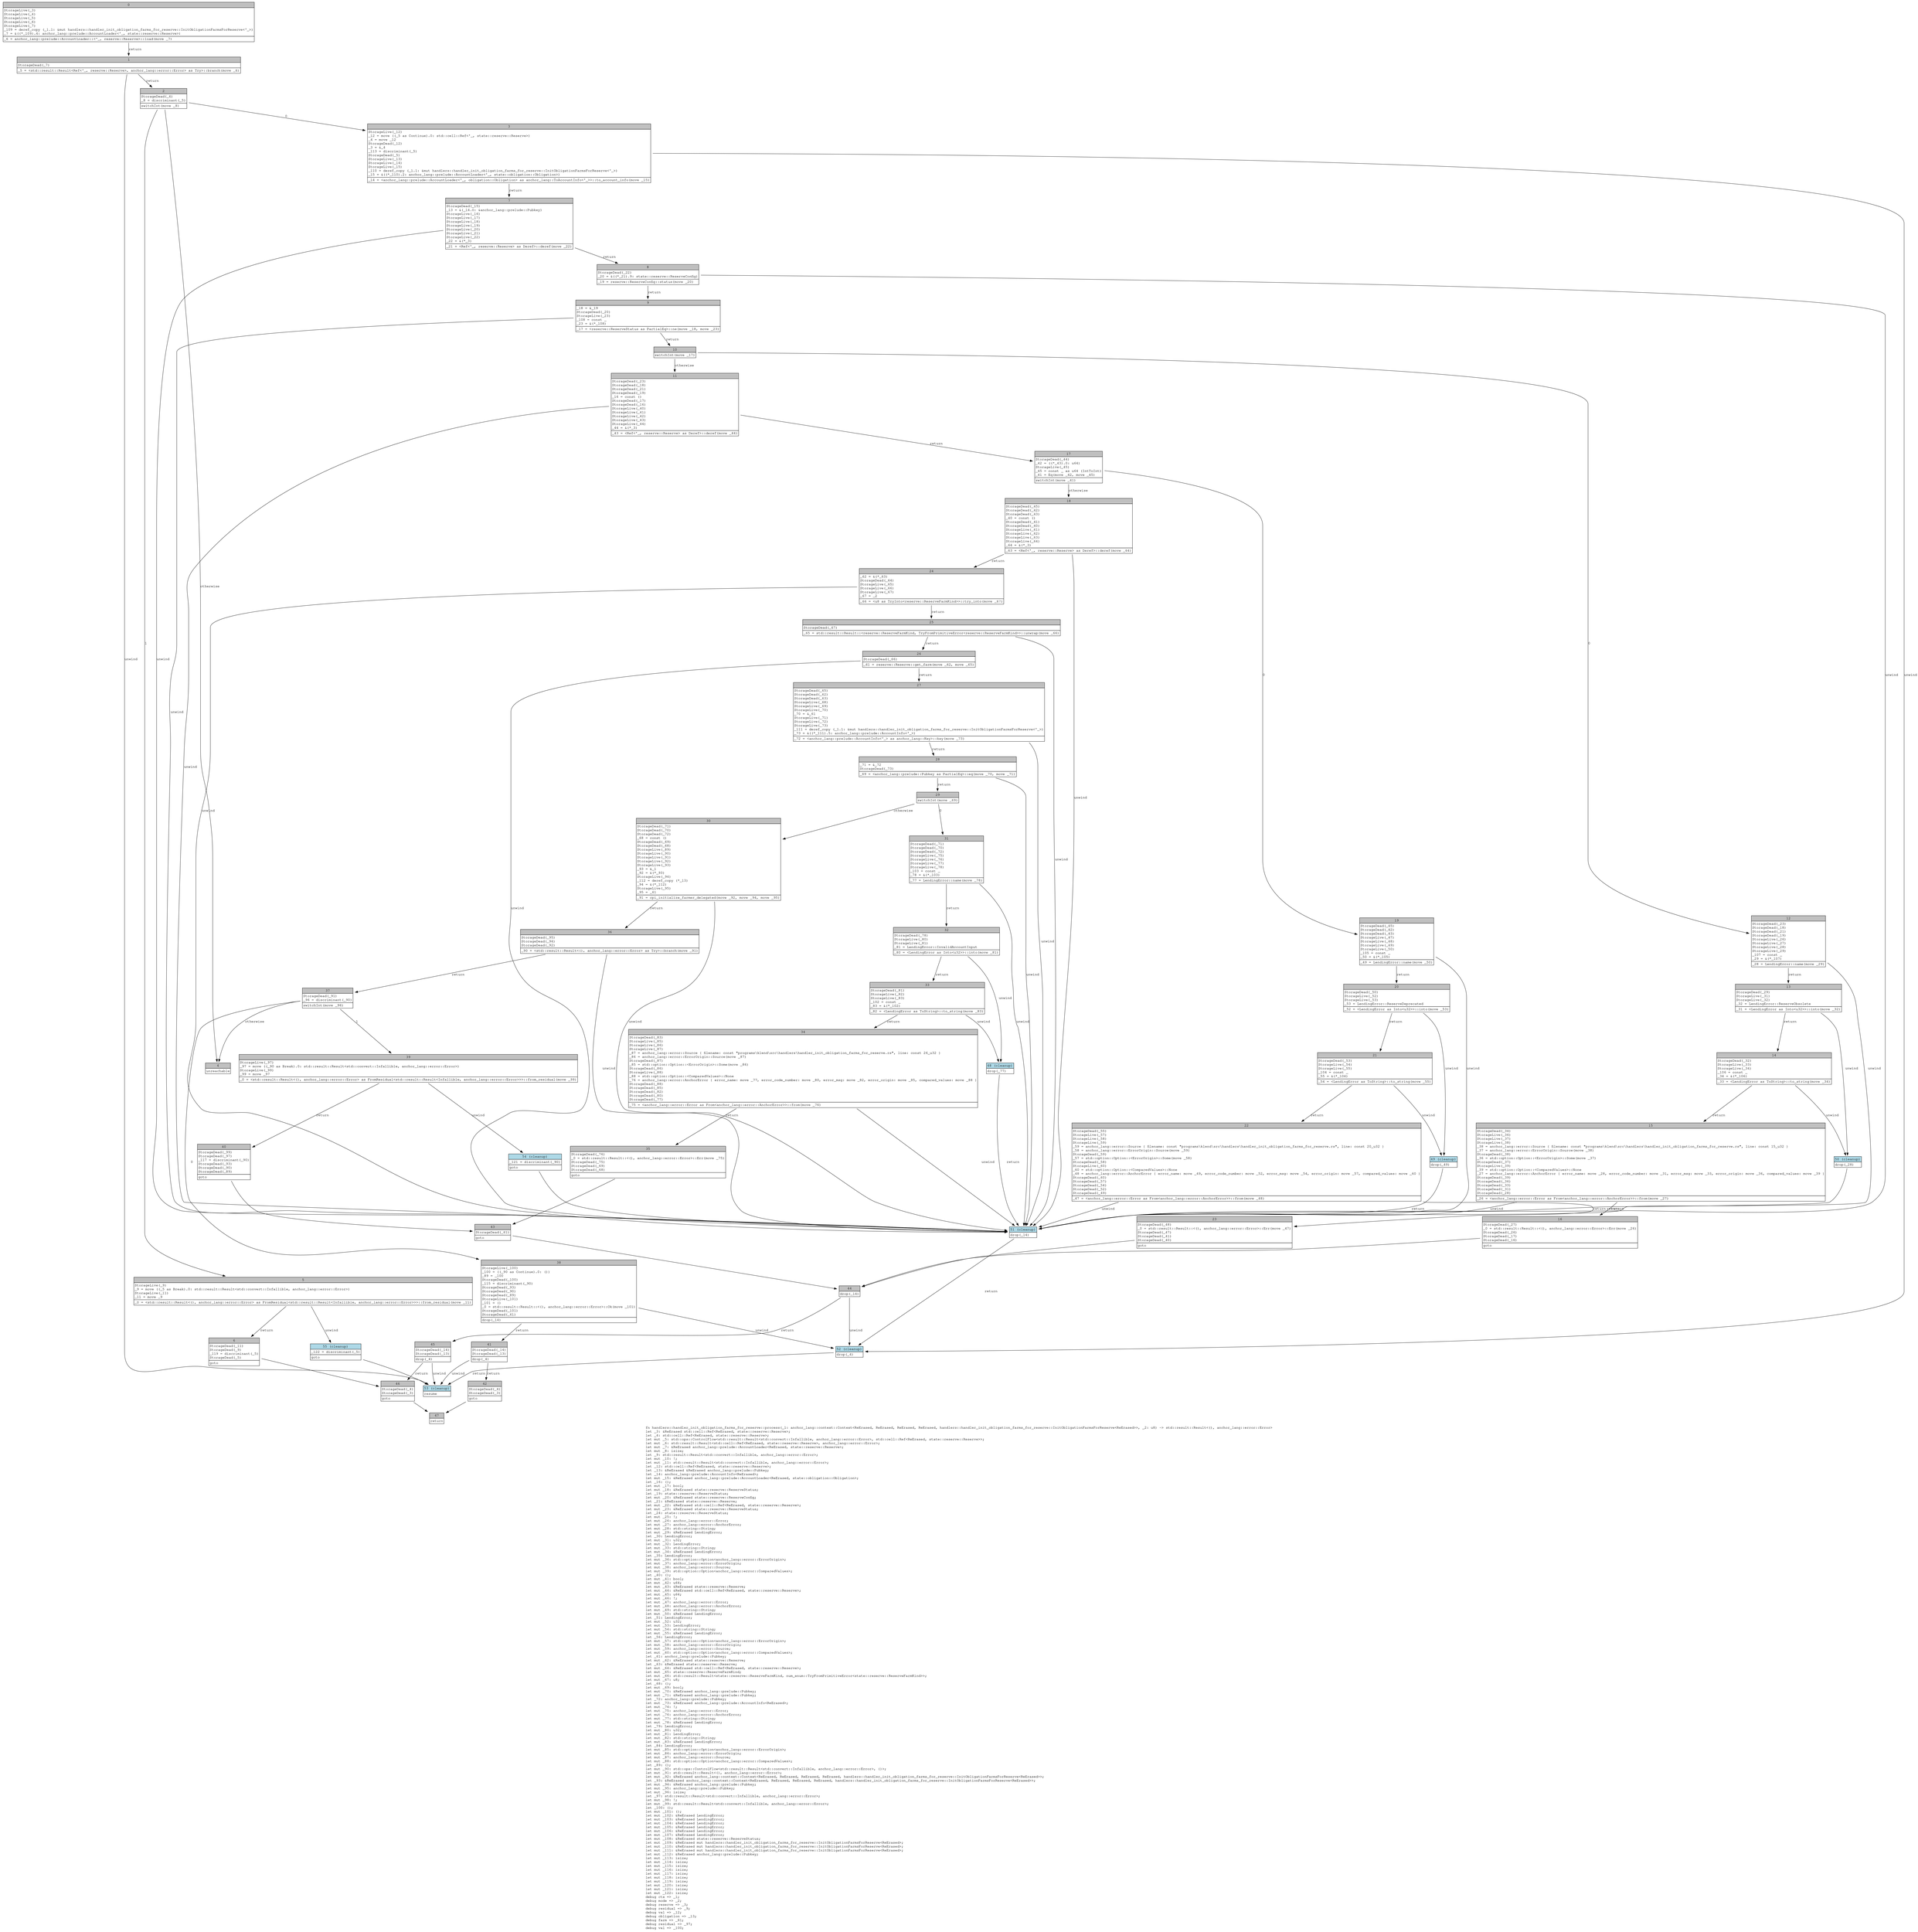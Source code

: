 digraph Mir_0_304 {
    graph [fontname="Courier, monospace"];
    node [fontname="Courier, monospace"];
    edge [fontname="Courier, monospace"];
    label=<fn handlers::handler_init_obligation_farms_for_reserve::process(_1: anchor_lang::context::Context&lt;ReErased, ReErased, ReErased, ReErased, handlers::handler_init_obligation_farms_for_reserve::InitObligationFarmsForReserve&lt;ReErased&gt;&gt;, _2: u8) -&gt; std::result::Result&lt;(), anchor_lang::error::Error&gt;<br align="left"/>let _3: &amp;ReErased std::cell::Ref&lt;ReErased, state::reserve::Reserve&gt;;<br align="left"/>let _4: std::cell::Ref&lt;ReErased, state::reserve::Reserve&gt;;<br align="left"/>let mut _5: std::ops::ControlFlow&lt;std::result::Result&lt;std::convert::Infallible, anchor_lang::error::Error&gt;, std::cell::Ref&lt;ReErased, state::reserve::Reserve&gt;&gt;;<br align="left"/>let mut _6: std::result::Result&lt;std::cell::Ref&lt;ReErased, state::reserve::Reserve&gt;, anchor_lang::error::Error&gt;;<br align="left"/>let mut _7: &amp;ReErased anchor_lang::prelude::AccountLoader&lt;ReErased, state::reserve::Reserve&gt;;<br align="left"/>let mut _8: isize;<br align="left"/>let _9: std::result::Result&lt;std::convert::Infallible, anchor_lang::error::Error&gt;;<br align="left"/>let mut _10: !;<br align="left"/>let mut _11: std::result::Result&lt;std::convert::Infallible, anchor_lang::error::Error&gt;;<br align="left"/>let _12: std::cell::Ref&lt;ReErased, state::reserve::Reserve&gt;;<br align="left"/>let _13: &amp;ReErased &amp;ReErased anchor_lang::prelude::Pubkey;<br align="left"/>let _14: anchor_lang::prelude::AccountInfo&lt;ReErased&gt;;<br align="left"/>let mut _15: &amp;ReErased anchor_lang::prelude::AccountLoader&lt;ReErased, state::obligation::Obligation&gt;;<br align="left"/>let _16: ();<br align="left"/>let mut _17: bool;<br align="left"/>let mut _18: &amp;ReErased state::reserve::ReserveStatus;<br align="left"/>let _19: state::reserve::ReserveStatus;<br align="left"/>let mut _20: &amp;ReErased state::reserve::ReserveConfig;<br align="left"/>let _21: &amp;ReErased state::reserve::Reserve;<br align="left"/>let mut _22: &amp;ReErased std::cell::Ref&lt;ReErased, state::reserve::Reserve&gt;;<br align="left"/>let mut _23: &amp;ReErased state::reserve::ReserveStatus;<br align="left"/>let _24: state::reserve::ReserveStatus;<br align="left"/>let mut _25: !;<br align="left"/>let mut _26: anchor_lang::error::Error;<br align="left"/>let mut _27: anchor_lang::error::AnchorError;<br align="left"/>let mut _28: std::string::String;<br align="left"/>let mut _29: &amp;ReErased LendingError;<br align="left"/>let _30: LendingError;<br align="left"/>let mut _31: u32;<br align="left"/>let mut _32: LendingError;<br align="left"/>let mut _33: std::string::String;<br align="left"/>let mut _34: &amp;ReErased LendingError;<br align="left"/>let _35: LendingError;<br align="left"/>let mut _36: std::option::Option&lt;anchor_lang::error::ErrorOrigin&gt;;<br align="left"/>let mut _37: anchor_lang::error::ErrorOrigin;<br align="left"/>let mut _38: anchor_lang::error::Source;<br align="left"/>let mut _39: std::option::Option&lt;anchor_lang::error::ComparedValues&gt;;<br align="left"/>let _40: ();<br align="left"/>let mut _41: bool;<br align="left"/>let mut _42: u64;<br align="left"/>let mut _43: &amp;ReErased state::reserve::Reserve;<br align="left"/>let mut _44: &amp;ReErased std::cell::Ref&lt;ReErased, state::reserve::Reserve&gt;;<br align="left"/>let mut _45: u64;<br align="left"/>let mut _46: !;<br align="left"/>let mut _47: anchor_lang::error::Error;<br align="left"/>let mut _48: anchor_lang::error::AnchorError;<br align="left"/>let mut _49: std::string::String;<br align="left"/>let mut _50: &amp;ReErased LendingError;<br align="left"/>let _51: LendingError;<br align="left"/>let mut _52: u32;<br align="left"/>let mut _53: LendingError;<br align="left"/>let mut _54: std::string::String;<br align="left"/>let mut _55: &amp;ReErased LendingError;<br align="left"/>let _56: LendingError;<br align="left"/>let mut _57: std::option::Option&lt;anchor_lang::error::ErrorOrigin&gt;;<br align="left"/>let mut _58: anchor_lang::error::ErrorOrigin;<br align="left"/>let mut _59: anchor_lang::error::Source;<br align="left"/>let mut _60: std::option::Option&lt;anchor_lang::error::ComparedValues&gt;;<br align="left"/>let _61: anchor_lang::prelude::Pubkey;<br align="left"/>let mut _62: &amp;ReErased state::reserve::Reserve;<br align="left"/>let _63: &amp;ReErased state::reserve::Reserve;<br align="left"/>let mut _64: &amp;ReErased std::cell::Ref&lt;ReErased, state::reserve::Reserve&gt;;<br align="left"/>let mut _65: state::reserve::ReserveFarmKind;<br align="left"/>let mut _66: std::result::Result&lt;state::reserve::ReserveFarmKind, num_enum::TryFromPrimitiveError&lt;state::reserve::ReserveFarmKind&gt;&gt;;<br align="left"/>let mut _67: u8;<br align="left"/>let _68: ();<br align="left"/>let mut _69: bool;<br align="left"/>let mut _70: &amp;ReErased anchor_lang::prelude::Pubkey;<br align="left"/>let mut _71: &amp;ReErased anchor_lang::prelude::Pubkey;<br align="left"/>let _72: anchor_lang::prelude::Pubkey;<br align="left"/>let mut _73: &amp;ReErased anchor_lang::prelude::AccountInfo&lt;ReErased&gt;;<br align="left"/>let mut _74: !;<br align="left"/>let mut _75: anchor_lang::error::Error;<br align="left"/>let mut _76: anchor_lang::error::AnchorError;<br align="left"/>let mut _77: std::string::String;<br align="left"/>let mut _78: &amp;ReErased LendingError;<br align="left"/>let _79: LendingError;<br align="left"/>let mut _80: u32;<br align="left"/>let mut _81: LendingError;<br align="left"/>let mut _82: std::string::String;<br align="left"/>let mut _83: &amp;ReErased LendingError;<br align="left"/>let _84: LendingError;<br align="left"/>let mut _85: std::option::Option&lt;anchor_lang::error::ErrorOrigin&gt;;<br align="left"/>let mut _86: anchor_lang::error::ErrorOrigin;<br align="left"/>let mut _87: anchor_lang::error::Source;<br align="left"/>let mut _88: std::option::Option&lt;anchor_lang::error::ComparedValues&gt;;<br align="left"/>let _89: ();<br align="left"/>let mut _90: std::ops::ControlFlow&lt;std::result::Result&lt;std::convert::Infallible, anchor_lang::error::Error&gt;, ()&gt;;<br align="left"/>let mut _91: std::result::Result&lt;(), anchor_lang::error::Error&gt;;<br align="left"/>let mut _92: &amp;ReErased anchor_lang::context::Context&lt;ReErased, ReErased, ReErased, ReErased, handlers::handler_init_obligation_farms_for_reserve::InitObligationFarmsForReserve&lt;ReErased&gt;&gt;;<br align="left"/>let _93: &amp;ReErased anchor_lang::context::Context&lt;ReErased, ReErased, ReErased, ReErased, handlers::handler_init_obligation_farms_for_reserve::InitObligationFarmsForReserve&lt;ReErased&gt;&gt;;<br align="left"/>let mut _94: &amp;ReErased anchor_lang::prelude::Pubkey;<br align="left"/>let mut _95: anchor_lang::prelude::Pubkey;<br align="left"/>let mut _96: isize;<br align="left"/>let _97: std::result::Result&lt;std::convert::Infallible, anchor_lang::error::Error&gt;;<br align="left"/>let mut _98: !;<br align="left"/>let mut _99: std::result::Result&lt;std::convert::Infallible, anchor_lang::error::Error&gt;;<br align="left"/>let _100: ();<br align="left"/>let mut _101: ();<br align="left"/>let mut _102: &amp;ReErased LendingError;<br align="left"/>let mut _103: &amp;ReErased LendingError;<br align="left"/>let mut _104: &amp;ReErased LendingError;<br align="left"/>let mut _105: &amp;ReErased LendingError;<br align="left"/>let mut _106: &amp;ReErased LendingError;<br align="left"/>let mut _107: &amp;ReErased LendingError;<br align="left"/>let mut _108: &amp;ReErased state::reserve::ReserveStatus;<br align="left"/>let mut _109: &amp;ReErased mut handlers::handler_init_obligation_farms_for_reserve::InitObligationFarmsForReserve&lt;ReErased&gt;;<br align="left"/>let mut _110: &amp;ReErased mut handlers::handler_init_obligation_farms_for_reserve::InitObligationFarmsForReserve&lt;ReErased&gt;;<br align="left"/>let mut _111: &amp;ReErased mut handlers::handler_init_obligation_farms_for_reserve::InitObligationFarmsForReserve&lt;ReErased&gt;;<br align="left"/>let mut _112: &amp;ReErased anchor_lang::prelude::Pubkey;<br align="left"/>let mut _113: isize;<br align="left"/>let mut _114: isize;<br align="left"/>let mut _115: isize;<br align="left"/>let mut _116: isize;<br align="left"/>let mut _117: isize;<br align="left"/>let mut _118: isize;<br align="left"/>let mut _119: isize;<br align="left"/>let mut _120: isize;<br align="left"/>let mut _121: isize;<br align="left"/>let mut _122: isize;<br align="left"/>debug ctx =&gt; _1;<br align="left"/>debug mode =&gt; _2;<br align="left"/>debug reserve =&gt; _3;<br align="left"/>debug residual =&gt; _9;<br align="left"/>debug val =&gt; _12;<br align="left"/>debug obligation =&gt; _13;<br align="left"/>debug farm =&gt; _61;<br align="left"/>debug residual =&gt; _97;<br align="left"/>debug val =&gt; _100;<br align="left"/>>;
    bb0__0_304 [shape="none", label=<<table border="0" cellborder="1" cellspacing="0"><tr><td bgcolor="gray" align="center" colspan="1">0</td></tr><tr><td align="left" balign="left">StorageLive(_3)<br/>StorageLive(_4)<br/>StorageLive(_5)<br/>StorageLive(_6)<br/>StorageLive(_7)<br/>_109 = deref_copy (_1.1: &amp;mut handlers::handler_init_obligation_farms_for_reserve::InitObligationFarmsForReserve&lt;'_&gt;)<br/>_7 = &amp;((*_109).4: anchor_lang::prelude::AccountLoader&lt;'_, state::reserve::Reserve&gt;)<br/></td></tr><tr><td align="left">_6 = anchor_lang::prelude::AccountLoader::&lt;'_, reserve::Reserve&gt;::load(move _7)</td></tr></table>>];
    bb1__0_304 [shape="none", label=<<table border="0" cellborder="1" cellspacing="0"><tr><td bgcolor="gray" align="center" colspan="1">1</td></tr><tr><td align="left" balign="left">StorageDead(_7)<br/></td></tr><tr><td align="left">_5 = &lt;std::result::Result&lt;Ref&lt;'_, reserve::Reserve&gt;, anchor_lang::error::Error&gt; as Try&gt;::branch(move _6)</td></tr></table>>];
    bb2__0_304 [shape="none", label=<<table border="0" cellborder="1" cellspacing="0"><tr><td bgcolor="gray" align="center" colspan="1">2</td></tr><tr><td align="left" balign="left">StorageDead(_6)<br/>_8 = discriminant(_5)<br/></td></tr><tr><td align="left">switchInt(move _8)</td></tr></table>>];
    bb3__0_304 [shape="none", label=<<table border="0" cellborder="1" cellspacing="0"><tr><td bgcolor="gray" align="center" colspan="1">3</td></tr><tr><td align="left" balign="left">StorageLive(_12)<br/>_12 = move ((_5 as Continue).0: std::cell::Ref&lt;'_, state::reserve::Reserve&gt;)<br/>_4 = move _12<br/>StorageDead(_12)<br/>_3 = &amp;_4<br/>_113 = discriminant(_5)<br/>StorageDead(_5)<br/>StorageLive(_13)<br/>StorageLive(_14)<br/>StorageLive(_15)<br/>_110 = deref_copy (_1.1: &amp;mut handlers::handler_init_obligation_farms_for_reserve::InitObligationFarmsForReserve&lt;'_&gt;)<br/>_15 = &amp;((*_110).2: anchor_lang::prelude::AccountLoader&lt;'_, state::obligation::Obligation&gt;)<br/></td></tr><tr><td align="left">_14 = &lt;anchor_lang::prelude::AccountLoader&lt;'_, obligation::Obligation&gt; as anchor_lang::ToAccountInfo&lt;'_&gt;&gt;::to_account_info(move _15)</td></tr></table>>];
    bb4__0_304 [shape="none", label=<<table border="0" cellborder="1" cellspacing="0"><tr><td bgcolor="gray" align="center" colspan="1">4</td></tr><tr><td align="left">unreachable</td></tr></table>>];
    bb5__0_304 [shape="none", label=<<table border="0" cellborder="1" cellspacing="0"><tr><td bgcolor="gray" align="center" colspan="1">5</td></tr><tr><td align="left" balign="left">StorageLive(_9)<br/>_9 = move ((_5 as Break).0: std::result::Result&lt;std::convert::Infallible, anchor_lang::error::Error&gt;)<br/>StorageLive(_11)<br/>_11 = move _9<br/></td></tr><tr><td align="left">_0 = &lt;std::result::Result&lt;(), anchor_lang::error::Error&gt; as FromResidual&lt;std::result::Result&lt;Infallible, anchor_lang::error::Error&gt;&gt;&gt;::from_residual(move _11)</td></tr></table>>];
    bb6__0_304 [shape="none", label=<<table border="0" cellborder="1" cellspacing="0"><tr><td bgcolor="gray" align="center" colspan="1">6</td></tr><tr><td align="left" balign="left">StorageDead(_11)<br/>StorageDead(_9)<br/>_119 = discriminant(_5)<br/>StorageDead(_5)<br/></td></tr><tr><td align="left">goto</td></tr></table>>];
    bb7__0_304 [shape="none", label=<<table border="0" cellborder="1" cellspacing="0"><tr><td bgcolor="gray" align="center" colspan="1">7</td></tr><tr><td align="left" balign="left">StorageDead(_15)<br/>_13 = &amp;(_14.0: &amp;anchor_lang::prelude::Pubkey)<br/>StorageLive(_16)<br/>StorageLive(_17)<br/>StorageLive(_18)<br/>StorageLive(_19)<br/>StorageLive(_20)<br/>StorageLive(_21)<br/>StorageLive(_22)<br/>_22 = &amp;(*_3)<br/></td></tr><tr><td align="left">_21 = &lt;Ref&lt;'_, reserve::Reserve&gt; as Deref&gt;::deref(move _22)</td></tr></table>>];
    bb8__0_304 [shape="none", label=<<table border="0" cellborder="1" cellspacing="0"><tr><td bgcolor="gray" align="center" colspan="1">8</td></tr><tr><td align="left" balign="left">StorageDead(_22)<br/>_20 = &amp;((*_21).9: state::reserve::ReserveConfig)<br/></td></tr><tr><td align="left">_19 = reserve::ReserveConfig::status(move _20)</td></tr></table>>];
    bb9__0_304 [shape="none", label=<<table border="0" cellborder="1" cellspacing="0"><tr><td bgcolor="gray" align="center" colspan="1">9</td></tr><tr><td align="left" balign="left">_18 = &amp;_19<br/>StorageDead(_20)<br/>StorageLive(_23)<br/>_108 = const _<br/>_23 = &amp;(*_108)<br/></td></tr><tr><td align="left">_17 = &lt;reserve::ReserveStatus as PartialEq&gt;::ne(move _18, move _23)</td></tr></table>>];
    bb10__0_304 [shape="none", label=<<table border="0" cellborder="1" cellspacing="0"><tr><td bgcolor="gray" align="center" colspan="1">10</td></tr><tr><td align="left">switchInt(move _17)</td></tr></table>>];
    bb11__0_304 [shape="none", label=<<table border="0" cellborder="1" cellspacing="0"><tr><td bgcolor="gray" align="center" colspan="1">11</td></tr><tr><td align="left" balign="left">StorageDead(_23)<br/>StorageDead(_18)<br/>StorageDead(_21)<br/>StorageDead(_19)<br/>_16 = const ()<br/>StorageDead(_17)<br/>StorageDead(_16)<br/>StorageLive(_40)<br/>StorageLive(_41)<br/>StorageLive(_42)<br/>StorageLive(_43)<br/>StorageLive(_44)<br/>_44 = &amp;(*_3)<br/></td></tr><tr><td align="left">_43 = &lt;Ref&lt;'_, reserve::Reserve&gt; as Deref&gt;::deref(move _44)</td></tr></table>>];
    bb12__0_304 [shape="none", label=<<table border="0" cellborder="1" cellspacing="0"><tr><td bgcolor="gray" align="center" colspan="1">12</td></tr><tr><td align="left" balign="left">StorageDead(_23)<br/>StorageDead(_18)<br/>StorageDead(_21)<br/>StorageDead(_19)<br/>StorageLive(_26)<br/>StorageLive(_27)<br/>StorageLive(_28)<br/>StorageLive(_29)<br/>_107 = const _<br/>_29 = &amp;(*_107)<br/></td></tr><tr><td align="left">_28 = LendingError::name(move _29)</td></tr></table>>];
    bb13__0_304 [shape="none", label=<<table border="0" cellborder="1" cellspacing="0"><tr><td bgcolor="gray" align="center" colspan="1">13</td></tr><tr><td align="left" balign="left">StorageDead(_29)<br/>StorageLive(_31)<br/>StorageLive(_32)<br/>_32 = LendingError::ReserveObsolete<br/></td></tr><tr><td align="left">_31 = &lt;LendingError as Into&lt;u32&gt;&gt;::into(move _32)</td></tr></table>>];
    bb14__0_304 [shape="none", label=<<table border="0" cellborder="1" cellspacing="0"><tr><td bgcolor="gray" align="center" colspan="1">14</td></tr><tr><td align="left" balign="left">StorageDead(_32)<br/>StorageLive(_33)<br/>StorageLive(_34)<br/>_106 = const _<br/>_34 = &amp;(*_106)<br/></td></tr><tr><td align="left">_33 = &lt;LendingError as ToString&gt;::to_string(move _34)</td></tr></table>>];
    bb15__0_304 [shape="none", label=<<table border="0" cellborder="1" cellspacing="0"><tr><td bgcolor="gray" align="center" colspan="1">15</td></tr><tr><td align="left" balign="left">StorageDead(_34)<br/>StorageLive(_36)<br/>StorageLive(_37)<br/>StorageLive(_38)<br/>_38 = anchor_lang::error::Source { filename: const &quot;programs\\klend\\src\\handlers\\handler_init_obligation_farms_for_reserve.rs&quot;, line: const 15_u32 }<br/>_37 = anchor_lang::error::ErrorOrigin::Source(move _38)<br/>StorageDead(_38)<br/>_36 = std::option::Option::&lt;ErrorOrigin&gt;::Some(move _37)<br/>StorageDead(_37)<br/>StorageLive(_39)<br/>_39 = std::option::Option::&lt;ComparedValues&gt;::None<br/>_27 = anchor_lang::error::AnchorError { error_name: move _28, error_code_number: move _31, error_msg: move _33, error_origin: move _36, compared_values: move _39 }<br/>StorageDead(_39)<br/>StorageDead(_36)<br/>StorageDead(_33)<br/>StorageDead(_31)<br/>StorageDead(_28)<br/></td></tr><tr><td align="left">_26 = &lt;anchor_lang::error::Error as From&lt;anchor_lang::error::AnchorError&gt;&gt;::from(move _27)</td></tr></table>>];
    bb16__0_304 [shape="none", label=<<table border="0" cellborder="1" cellspacing="0"><tr><td bgcolor="gray" align="center" colspan="1">16</td></tr><tr><td align="left" balign="left">StorageDead(_27)<br/>_0 = std::result::Result::&lt;(), anchor_lang::error::Error&gt;::Err(move _26)<br/>StorageDead(_26)<br/>StorageDead(_17)<br/>StorageDead(_16)<br/></td></tr><tr><td align="left">goto</td></tr></table>>];
    bb17__0_304 [shape="none", label=<<table border="0" cellborder="1" cellspacing="0"><tr><td bgcolor="gray" align="center" colspan="1">17</td></tr><tr><td align="left" balign="left">StorageDead(_44)<br/>_42 = ((*_43).0: u64)<br/>StorageLive(_45)<br/>_45 = const _ as u64 (IntToInt)<br/>_41 = Eq(move _42, move _45)<br/></td></tr><tr><td align="left">switchInt(move _41)</td></tr></table>>];
    bb18__0_304 [shape="none", label=<<table border="0" cellborder="1" cellspacing="0"><tr><td bgcolor="gray" align="center" colspan="1">18</td></tr><tr><td align="left" balign="left">StorageDead(_45)<br/>StorageDead(_42)<br/>StorageDead(_43)<br/>_40 = const ()<br/>StorageDead(_41)<br/>StorageDead(_40)<br/>StorageLive(_61)<br/>StorageLive(_62)<br/>StorageLive(_63)<br/>StorageLive(_64)<br/>_64 = &amp;(*_3)<br/></td></tr><tr><td align="left">_63 = &lt;Ref&lt;'_, reserve::Reserve&gt; as Deref&gt;::deref(move _64)</td></tr></table>>];
    bb19__0_304 [shape="none", label=<<table border="0" cellborder="1" cellspacing="0"><tr><td bgcolor="gray" align="center" colspan="1">19</td></tr><tr><td align="left" balign="left">StorageDead(_45)<br/>StorageDead(_42)<br/>StorageDead(_43)<br/>StorageLive(_47)<br/>StorageLive(_48)<br/>StorageLive(_49)<br/>StorageLive(_50)<br/>_105 = const _<br/>_50 = &amp;(*_105)<br/></td></tr><tr><td align="left">_49 = LendingError::name(move _50)</td></tr></table>>];
    bb20__0_304 [shape="none", label=<<table border="0" cellborder="1" cellspacing="0"><tr><td bgcolor="gray" align="center" colspan="1">20</td></tr><tr><td align="left" balign="left">StorageDead(_50)<br/>StorageLive(_52)<br/>StorageLive(_53)<br/>_53 = LendingError::ReserveDeprecated<br/></td></tr><tr><td align="left">_52 = &lt;LendingError as Into&lt;u32&gt;&gt;::into(move _53)</td></tr></table>>];
    bb21__0_304 [shape="none", label=<<table border="0" cellborder="1" cellspacing="0"><tr><td bgcolor="gray" align="center" colspan="1">21</td></tr><tr><td align="left" balign="left">StorageDead(_53)<br/>StorageLive(_54)<br/>StorageLive(_55)<br/>_104 = const _<br/>_55 = &amp;(*_104)<br/></td></tr><tr><td align="left">_54 = &lt;LendingError as ToString&gt;::to_string(move _55)</td></tr></table>>];
    bb22__0_304 [shape="none", label=<<table border="0" cellborder="1" cellspacing="0"><tr><td bgcolor="gray" align="center" colspan="1">22</td></tr><tr><td align="left" balign="left">StorageDead(_55)<br/>StorageLive(_57)<br/>StorageLive(_58)<br/>StorageLive(_59)<br/>_59 = anchor_lang::error::Source { filename: const &quot;programs\\klend\\src\\handlers\\handler_init_obligation_farms_for_reserve.rs&quot;, line: const 20_u32 }<br/>_58 = anchor_lang::error::ErrorOrigin::Source(move _59)<br/>StorageDead(_59)<br/>_57 = std::option::Option::&lt;ErrorOrigin&gt;::Some(move _58)<br/>StorageDead(_58)<br/>StorageLive(_60)<br/>_60 = std::option::Option::&lt;ComparedValues&gt;::None<br/>_48 = anchor_lang::error::AnchorError { error_name: move _49, error_code_number: move _52, error_msg: move _54, error_origin: move _57, compared_values: move _60 }<br/>StorageDead(_60)<br/>StorageDead(_57)<br/>StorageDead(_54)<br/>StorageDead(_52)<br/>StorageDead(_49)<br/></td></tr><tr><td align="left">_47 = &lt;anchor_lang::error::Error as From&lt;anchor_lang::error::AnchorError&gt;&gt;::from(move _48)</td></tr></table>>];
    bb23__0_304 [shape="none", label=<<table border="0" cellborder="1" cellspacing="0"><tr><td bgcolor="gray" align="center" colspan="1">23</td></tr><tr><td align="left" balign="left">StorageDead(_48)<br/>_0 = std::result::Result::&lt;(), anchor_lang::error::Error&gt;::Err(move _47)<br/>StorageDead(_47)<br/>StorageDead(_41)<br/>StorageDead(_40)<br/></td></tr><tr><td align="left">goto</td></tr></table>>];
    bb24__0_304 [shape="none", label=<<table border="0" cellborder="1" cellspacing="0"><tr><td bgcolor="gray" align="center" colspan="1">24</td></tr><tr><td align="left" balign="left">_62 = &amp;(*_63)<br/>StorageDead(_64)<br/>StorageLive(_65)<br/>StorageLive(_66)<br/>StorageLive(_67)<br/>_67 = _2<br/></td></tr><tr><td align="left">_66 = &lt;u8 as TryInto&lt;reserve::ReserveFarmKind&gt;&gt;::try_into(move _67)</td></tr></table>>];
    bb25__0_304 [shape="none", label=<<table border="0" cellborder="1" cellspacing="0"><tr><td bgcolor="gray" align="center" colspan="1">25</td></tr><tr><td align="left" balign="left">StorageDead(_67)<br/></td></tr><tr><td align="left">_65 = std::result::Result::&lt;reserve::ReserveFarmKind, TryFromPrimitiveError&lt;reserve::ReserveFarmKind&gt;&gt;::unwrap(move _66)</td></tr></table>>];
    bb26__0_304 [shape="none", label=<<table border="0" cellborder="1" cellspacing="0"><tr><td bgcolor="gray" align="center" colspan="1">26</td></tr><tr><td align="left" balign="left">StorageDead(_66)<br/></td></tr><tr><td align="left">_61 = reserve::Reserve::get_farm(move _62, move _65)</td></tr></table>>];
    bb27__0_304 [shape="none", label=<<table border="0" cellborder="1" cellspacing="0"><tr><td bgcolor="gray" align="center" colspan="1">27</td></tr><tr><td align="left" balign="left">StorageDead(_65)<br/>StorageDead(_62)<br/>StorageDead(_63)<br/>StorageLive(_68)<br/>StorageLive(_69)<br/>StorageLive(_70)<br/>_70 = &amp;_61<br/>StorageLive(_71)<br/>StorageLive(_72)<br/>StorageLive(_73)<br/>_111 = deref_copy (_1.1: &amp;mut handlers::handler_init_obligation_farms_for_reserve::InitObligationFarmsForReserve&lt;'_&gt;)<br/>_73 = &amp;((*_111).5: anchor_lang::prelude::AccountInfo&lt;'_&gt;)<br/></td></tr><tr><td align="left">_72 = &lt;anchor_lang::prelude::AccountInfo&lt;'_&gt; as anchor_lang::Key&gt;::key(move _73)</td></tr></table>>];
    bb28__0_304 [shape="none", label=<<table border="0" cellborder="1" cellspacing="0"><tr><td bgcolor="gray" align="center" colspan="1">28</td></tr><tr><td align="left" balign="left">_71 = &amp;_72<br/>StorageDead(_73)<br/></td></tr><tr><td align="left">_69 = &lt;anchor_lang::prelude::Pubkey as PartialEq&gt;::eq(move _70, move _71)</td></tr></table>>];
    bb29__0_304 [shape="none", label=<<table border="0" cellborder="1" cellspacing="0"><tr><td bgcolor="gray" align="center" colspan="1">29</td></tr><tr><td align="left">switchInt(move _69)</td></tr></table>>];
    bb30__0_304 [shape="none", label=<<table border="0" cellborder="1" cellspacing="0"><tr><td bgcolor="gray" align="center" colspan="1">30</td></tr><tr><td align="left" balign="left">StorageDead(_71)<br/>StorageDead(_70)<br/>StorageDead(_72)<br/>_68 = const ()<br/>StorageDead(_69)<br/>StorageDead(_68)<br/>StorageLive(_89)<br/>StorageLive(_90)<br/>StorageLive(_91)<br/>StorageLive(_92)<br/>StorageLive(_93)<br/>_93 = &amp;_1<br/>_92 = &amp;(*_93)<br/>StorageLive(_94)<br/>_112 = deref_copy (*_13)<br/>_94 = &amp;(*_112)<br/>StorageLive(_95)<br/>_95 = _61<br/></td></tr><tr><td align="left">_91 = cpi_initialize_farmer_delegated(move _92, move _94, move _95)</td></tr></table>>];
    bb31__0_304 [shape="none", label=<<table border="0" cellborder="1" cellspacing="0"><tr><td bgcolor="gray" align="center" colspan="1">31</td></tr><tr><td align="left" balign="left">StorageDead(_71)<br/>StorageDead(_70)<br/>StorageDead(_72)<br/>StorageLive(_75)<br/>StorageLive(_76)<br/>StorageLive(_77)<br/>StorageLive(_78)<br/>_103 = const _<br/>_78 = &amp;(*_103)<br/></td></tr><tr><td align="left">_77 = LendingError::name(move _78)</td></tr></table>>];
    bb32__0_304 [shape="none", label=<<table border="0" cellborder="1" cellspacing="0"><tr><td bgcolor="gray" align="center" colspan="1">32</td></tr><tr><td align="left" balign="left">StorageDead(_78)<br/>StorageLive(_80)<br/>StorageLive(_81)<br/>_81 = LendingError::InvalidAccountInput<br/></td></tr><tr><td align="left">_80 = &lt;LendingError as Into&lt;u32&gt;&gt;::into(move _81)</td></tr></table>>];
    bb33__0_304 [shape="none", label=<<table border="0" cellborder="1" cellspacing="0"><tr><td bgcolor="gray" align="center" colspan="1">33</td></tr><tr><td align="left" balign="left">StorageDead(_81)<br/>StorageLive(_82)<br/>StorageLive(_83)<br/>_102 = const _<br/>_83 = &amp;(*_102)<br/></td></tr><tr><td align="left">_82 = &lt;LendingError as ToString&gt;::to_string(move _83)</td></tr></table>>];
    bb34__0_304 [shape="none", label=<<table border="0" cellborder="1" cellspacing="0"><tr><td bgcolor="gray" align="center" colspan="1">34</td></tr><tr><td align="left" balign="left">StorageDead(_83)<br/>StorageLive(_85)<br/>StorageLive(_86)<br/>StorageLive(_87)<br/>_87 = anchor_lang::error::Source { filename: const &quot;programs\\klend\\src\\handlers\\handler_init_obligation_farms_for_reserve.rs&quot;, line: const 26_u32 }<br/>_86 = anchor_lang::error::ErrorOrigin::Source(move _87)<br/>StorageDead(_87)<br/>_85 = std::option::Option::&lt;ErrorOrigin&gt;::Some(move _86)<br/>StorageDead(_86)<br/>StorageLive(_88)<br/>_88 = std::option::Option::&lt;ComparedValues&gt;::None<br/>_76 = anchor_lang::error::AnchorError { error_name: move _77, error_code_number: move _80, error_msg: move _82, error_origin: move _85, compared_values: move _88 }<br/>StorageDead(_88)<br/>StorageDead(_85)<br/>StorageDead(_82)<br/>StorageDead(_80)<br/>StorageDead(_77)<br/></td></tr><tr><td align="left">_75 = &lt;anchor_lang::error::Error as From&lt;anchor_lang::error::AnchorError&gt;&gt;::from(move _76)</td></tr></table>>];
    bb35__0_304 [shape="none", label=<<table border="0" cellborder="1" cellspacing="0"><tr><td bgcolor="gray" align="center" colspan="1">35</td></tr><tr><td align="left" balign="left">StorageDead(_76)<br/>_0 = std::result::Result::&lt;(), anchor_lang::error::Error&gt;::Err(move _75)<br/>StorageDead(_75)<br/>StorageDead(_69)<br/>StorageDead(_68)<br/></td></tr><tr><td align="left">goto</td></tr></table>>];
    bb36__0_304 [shape="none", label=<<table border="0" cellborder="1" cellspacing="0"><tr><td bgcolor="gray" align="center" colspan="1">36</td></tr><tr><td align="left" balign="left">StorageDead(_95)<br/>StorageDead(_94)<br/>StorageDead(_92)<br/></td></tr><tr><td align="left">_90 = &lt;std::result::Result&lt;(), anchor_lang::error::Error&gt; as Try&gt;::branch(move _91)</td></tr></table>>];
    bb37__0_304 [shape="none", label=<<table border="0" cellborder="1" cellspacing="0"><tr><td bgcolor="gray" align="center" colspan="1">37</td></tr><tr><td align="left" balign="left">StorageDead(_91)<br/>_96 = discriminant(_90)<br/></td></tr><tr><td align="left">switchInt(move _96)</td></tr></table>>];
    bb38__0_304 [shape="none", label=<<table border="0" cellborder="1" cellspacing="0"><tr><td bgcolor="gray" align="center" colspan="1">38</td></tr><tr><td align="left" balign="left">StorageLive(_100)<br/>_100 = ((_90 as Continue).0: ())<br/>_89 = _100<br/>StorageDead(_100)<br/>_115 = discriminant(_90)<br/>StorageDead(_93)<br/>StorageDead(_90)<br/>StorageDead(_89)<br/>StorageLive(_101)<br/>_101 = ()<br/>_0 = std::result::Result::&lt;(), anchor_lang::error::Error&gt;::Ok(move _101)<br/>StorageDead(_101)<br/>StorageDead(_61)<br/></td></tr><tr><td align="left">drop(_14)</td></tr></table>>];
    bb39__0_304 [shape="none", label=<<table border="0" cellborder="1" cellspacing="0"><tr><td bgcolor="gray" align="center" colspan="1">39</td></tr><tr><td align="left" balign="left">StorageLive(_97)<br/>_97 = move ((_90 as Break).0: std::result::Result&lt;std::convert::Infallible, anchor_lang::error::Error&gt;)<br/>StorageLive(_99)<br/>_99 = move _97<br/></td></tr><tr><td align="left">_0 = &lt;std::result::Result&lt;(), anchor_lang::error::Error&gt; as FromResidual&lt;std::result::Result&lt;Infallible, anchor_lang::error::Error&gt;&gt;&gt;::from_residual(move _99)</td></tr></table>>];
    bb40__0_304 [shape="none", label=<<table border="0" cellborder="1" cellspacing="0"><tr><td bgcolor="gray" align="center" colspan="1">40</td></tr><tr><td align="left" balign="left">StorageDead(_99)<br/>StorageDead(_97)<br/>_117 = discriminant(_90)<br/>StorageDead(_93)<br/>StorageDead(_90)<br/>StorageDead(_89)<br/></td></tr><tr><td align="left">goto</td></tr></table>>];
    bb41__0_304 [shape="none", label=<<table border="0" cellborder="1" cellspacing="0"><tr><td bgcolor="gray" align="center" colspan="1">41</td></tr><tr><td align="left" balign="left">StorageDead(_14)<br/>StorageDead(_13)<br/></td></tr><tr><td align="left">drop(_4)</td></tr></table>>];
    bb42__0_304 [shape="none", label=<<table border="0" cellborder="1" cellspacing="0"><tr><td bgcolor="gray" align="center" colspan="1">42</td></tr><tr><td align="left" balign="left">StorageDead(_4)<br/>StorageDead(_3)<br/></td></tr><tr><td align="left">goto</td></tr></table>>];
    bb43__0_304 [shape="none", label=<<table border="0" cellborder="1" cellspacing="0"><tr><td bgcolor="gray" align="center" colspan="1">43</td></tr><tr><td align="left" balign="left">StorageDead(_61)<br/></td></tr><tr><td align="left">goto</td></tr></table>>];
    bb44__0_304 [shape="none", label=<<table border="0" cellborder="1" cellspacing="0"><tr><td bgcolor="gray" align="center" colspan="1">44</td></tr><tr><td align="left">drop(_14)</td></tr></table>>];
    bb45__0_304 [shape="none", label=<<table border="0" cellborder="1" cellspacing="0"><tr><td bgcolor="gray" align="center" colspan="1">45</td></tr><tr><td align="left" balign="left">StorageDead(_14)<br/>StorageDead(_13)<br/></td></tr><tr><td align="left">drop(_4)</td></tr></table>>];
    bb46__0_304 [shape="none", label=<<table border="0" cellborder="1" cellspacing="0"><tr><td bgcolor="gray" align="center" colspan="1">46</td></tr><tr><td align="left" balign="left">StorageDead(_4)<br/>StorageDead(_3)<br/></td></tr><tr><td align="left">goto</td></tr></table>>];
    bb47__0_304 [shape="none", label=<<table border="0" cellborder="1" cellspacing="0"><tr><td bgcolor="gray" align="center" colspan="1">47</td></tr><tr><td align="left">return</td></tr></table>>];
    bb48__0_304 [shape="none", label=<<table border="0" cellborder="1" cellspacing="0"><tr><td bgcolor="lightblue" align="center" colspan="1">48 (cleanup)</td></tr><tr><td align="left">drop(_77)</td></tr></table>>];
    bb49__0_304 [shape="none", label=<<table border="0" cellborder="1" cellspacing="0"><tr><td bgcolor="lightblue" align="center" colspan="1">49 (cleanup)</td></tr><tr><td align="left">drop(_49)</td></tr></table>>];
    bb50__0_304 [shape="none", label=<<table border="0" cellborder="1" cellspacing="0"><tr><td bgcolor="lightblue" align="center" colspan="1">50 (cleanup)</td></tr><tr><td align="left">drop(_28)</td></tr></table>>];
    bb51__0_304 [shape="none", label=<<table border="0" cellborder="1" cellspacing="0"><tr><td bgcolor="lightblue" align="center" colspan="1">51 (cleanup)</td></tr><tr><td align="left">drop(_14)</td></tr></table>>];
    bb52__0_304 [shape="none", label=<<table border="0" cellborder="1" cellspacing="0"><tr><td bgcolor="lightblue" align="center" colspan="1">52 (cleanup)</td></tr><tr><td align="left">drop(_4)</td></tr></table>>];
    bb53__0_304 [shape="none", label=<<table border="0" cellborder="1" cellspacing="0"><tr><td bgcolor="lightblue" align="center" colspan="1">53 (cleanup)</td></tr><tr><td align="left">resume</td></tr></table>>];
    bb54__0_304 [shape="none", label=<<table border="0" cellborder="1" cellspacing="0"><tr><td bgcolor="lightblue" align="center" colspan="1">54 (cleanup)</td></tr><tr><td align="left" balign="left">_121 = discriminant(_90)<br/></td></tr><tr><td align="left">goto</td></tr></table>>];
    bb55__0_304 [shape="none", label=<<table border="0" cellborder="1" cellspacing="0"><tr><td bgcolor="lightblue" align="center" colspan="1">55 (cleanup)</td></tr><tr><td align="left" balign="left">_122 = discriminant(_5)<br/></td></tr><tr><td align="left">goto</td></tr></table>>];
    bb0__0_304 -> bb1__0_304 [label="return"];
    bb1__0_304 -> bb2__0_304 [label="return"];
    bb1__0_304 -> bb53__0_304 [label="unwind"];
    bb2__0_304 -> bb3__0_304 [label="0"];
    bb2__0_304 -> bb5__0_304 [label="1"];
    bb2__0_304 -> bb4__0_304 [label="otherwise"];
    bb3__0_304 -> bb7__0_304 [label="return"];
    bb3__0_304 -> bb52__0_304 [label="unwind"];
    bb5__0_304 -> bb6__0_304 [label="return"];
    bb5__0_304 -> bb55__0_304 [label="unwind"];
    bb6__0_304 -> bb46__0_304 [label=""];
    bb7__0_304 -> bb8__0_304 [label="return"];
    bb7__0_304 -> bb51__0_304 [label="unwind"];
    bb8__0_304 -> bb9__0_304 [label="return"];
    bb8__0_304 -> bb51__0_304 [label="unwind"];
    bb9__0_304 -> bb10__0_304 [label="return"];
    bb9__0_304 -> bb51__0_304 [label="unwind"];
    bb10__0_304 -> bb12__0_304 [label="0"];
    bb10__0_304 -> bb11__0_304 [label="otherwise"];
    bb11__0_304 -> bb17__0_304 [label="return"];
    bb11__0_304 -> bb51__0_304 [label="unwind"];
    bb12__0_304 -> bb13__0_304 [label="return"];
    bb12__0_304 -> bb51__0_304 [label="unwind"];
    bb13__0_304 -> bb14__0_304 [label="return"];
    bb13__0_304 -> bb50__0_304 [label="unwind"];
    bb14__0_304 -> bb15__0_304 [label="return"];
    bb14__0_304 -> bb50__0_304 [label="unwind"];
    bb15__0_304 -> bb16__0_304 [label="return"];
    bb15__0_304 -> bb51__0_304 [label="unwind"];
    bb16__0_304 -> bb44__0_304 [label=""];
    bb17__0_304 -> bb19__0_304 [label="0"];
    bb17__0_304 -> bb18__0_304 [label="otherwise"];
    bb18__0_304 -> bb24__0_304 [label="return"];
    bb18__0_304 -> bb51__0_304 [label="unwind"];
    bb19__0_304 -> bb20__0_304 [label="return"];
    bb19__0_304 -> bb51__0_304 [label="unwind"];
    bb20__0_304 -> bb21__0_304 [label="return"];
    bb20__0_304 -> bb49__0_304 [label="unwind"];
    bb21__0_304 -> bb22__0_304 [label="return"];
    bb21__0_304 -> bb49__0_304 [label="unwind"];
    bb22__0_304 -> bb23__0_304 [label="return"];
    bb22__0_304 -> bb51__0_304 [label="unwind"];
    bb23__0_304 -> bb44__0_304 [label=""];
    bb24__0_304 -> bb25__0_304 [label="return"];
    bb24__0_304 -> bb51__0_304 [label="unwind"];
    bb25__0_304 -> bb26__0_304 [label="return"];
    bb25__0_304 -> bb51__0_304 [label="unwind"];
    bb26__0_304 -> bb27__0_304 [label="return"];
    bb26__0_304 -> bb51__0_304 [label="unwind"];
    bb27__0_304 -> bb28__0_304 [label="return"];
    bb27__0_304 -> bb51__0_304 [label="unwind"];
    bb28__0_304 -> bb29__0_304 [label="return"];
    bb28__0_304 -> bb51__0_304 [label="unwind"];
    bb29__0_304 -> bb31__0_304 [label="0"];
    bb29__0_304 -> bb30__0_304 [label="otherwise"];
    bb30__0_304 -> bb36__0_304 [label="return"];
    bb30__0_304 -> bb51__0_304 [label="unwind"];
    bb31__0_304 -> bb32__0_304 [label="return"];
    bb31__0_304 -> bb51__0_304 [label="unwind"];
    bb32__0_304 -> bb33__0_304 [label="return"];
    bb32__0_304 -> bb48__0_304 [label="unwind"];
    bb33__0_304 -> bb34__0_304 [label="return"];
    bb33__0_304 -> bb48__0_304 [label="unwind"];
    bb34__0_304 -> bb35__0_304 [label="return"];
    bb34__0_304 -> bb51__0_304 [label="unwind"];
    bb35__0_304 -> bb43__0_304 [label=""];
    bb36__0_304 -> bb37__0_304 [label="return"];
    bb36__0_304 -> bb51__0_304 [label="unwind"];
    bb37__0_304 -> bb38__0_304 [label="0"];
    bb37__0_304 -> bb39__0_304 [label="1"];
    bb37__0_304 -> bb4__0_304 [label="otherwise"];
    bb38__0_304 -> bb41__0_304 [label="return"];
    bb38__0_304 -> bb52__0_304 [label="unwind"];
    bb39__0_304 -> bb40__0_304 [label="return"];
    bb39__0_304 -> bb54__0_304 [label="unwind"];
    bb40__0_304 -> bb43__0_304 [label=""];
    bb41__0_304 -> bb42__0_304 [label="return"];
    bb41__0_304 -> bb53__0_304 [label="unwind"];
    bb42__0_304 -> bb47__0_304 [label=""];
    bb43__0_304 -> bb44__0_304 [label=""];
    bb44__0_304 -> bb45__0_304 [label="return"];
    bb44__0_304 -> bb52__0_304 [label="unwind"];
    bb45__0_304 -> bb46__0_304 [label="return"];
    bb45__0_304 -> bb53__0_304 [label="unwind"];
    bb46__0_304 -> bb47__0_304 [label=""];
    bb48__0_304 -> bb51__0_304 [label="return"];
    bb49__0_304 -> bb51__0_304 [label="return"];
    bb50__0_304 -> bb51__0_304 [label="return"];
    bb51__0_304 -> bb52__0_304 [label="return"];
    bb52__0_304 -> bb53__0_304 [label="return"];
    bb54__0_304 -> bb51__0_304 [label=""];
    bb55__0_304 -> bb53__0_304 [label=""];
}
